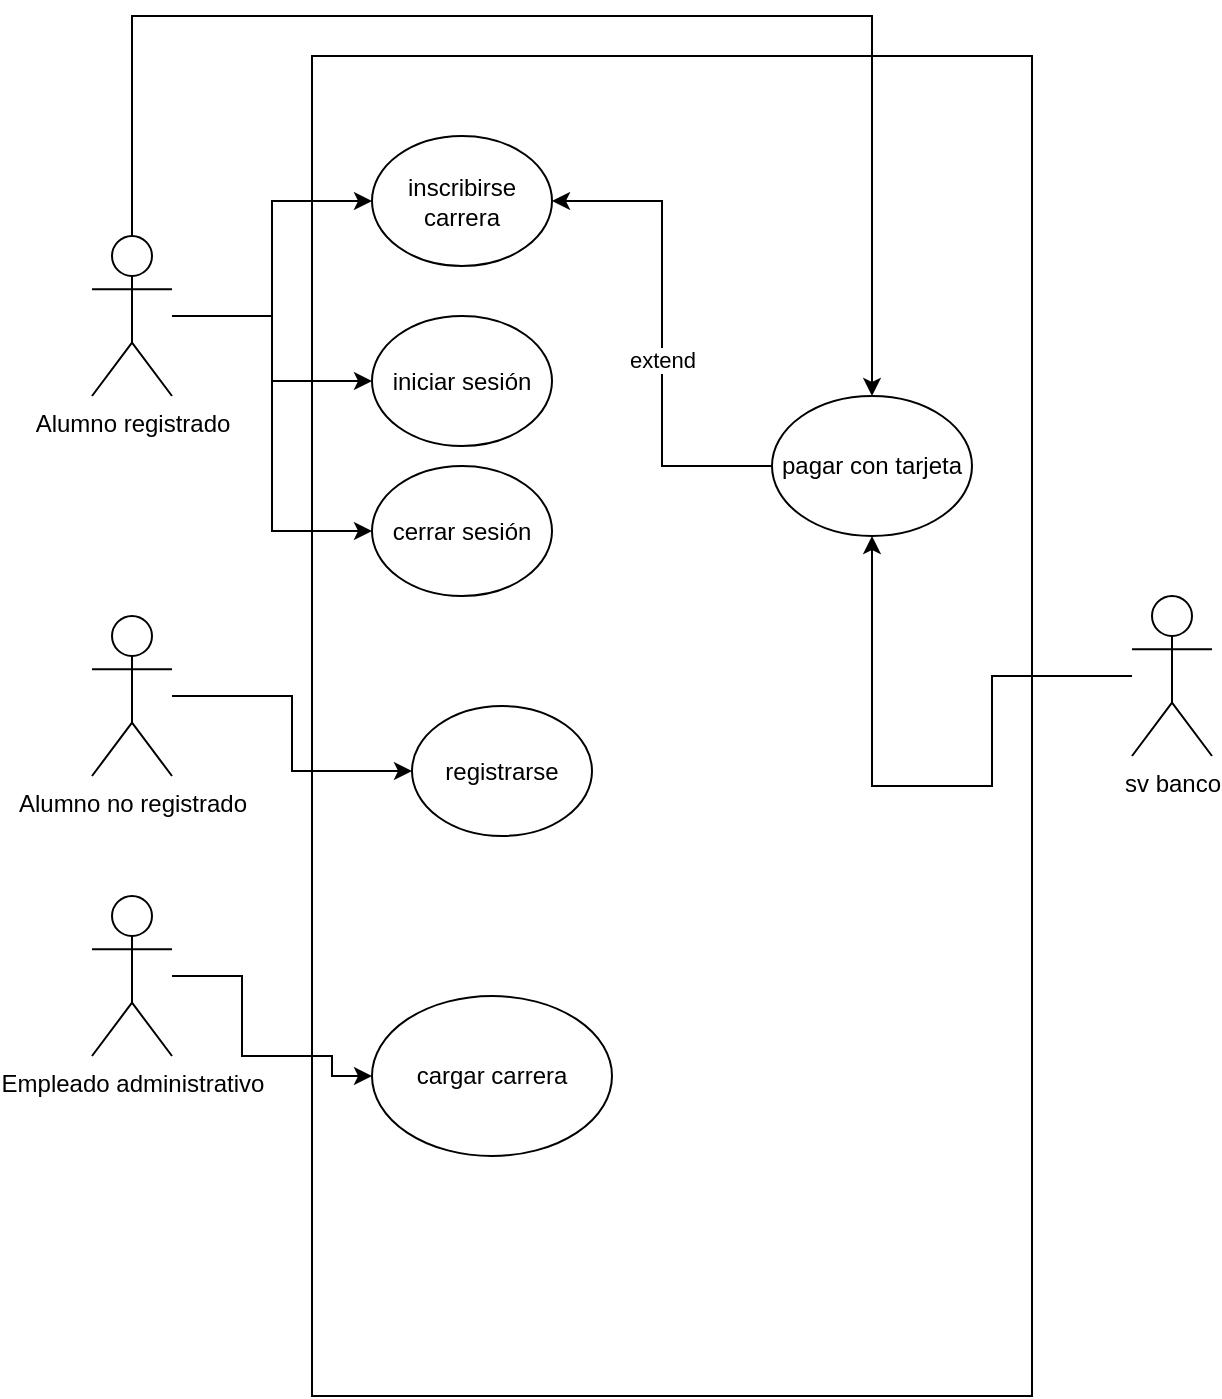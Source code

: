 <mxfile version="24.7.17">
  <diagram name="Página-1" id="-xpvDuItXeFM2G7hIBnh">
    <mxGraphModel dx="712" dy="743" grid="1" gridSize="10" guides="1" tooltips="1" connect="1" arrows="1" fold="1" page="1" pageScale="1" pageWidth="827" pageHeight="1169" math="0" shadow="0">
      <root>
        <mxCell id="0" />
        <mxCell id="1" parent="0" />
        <mxCell id="tnXAGNaZIEvIUxXJMMQ8-1" value="Alumno registrado" style="shape=umlActor;verticalLabelPosition=bottom;verticalAlign=top;html=1;outlineConnect=0;" vertex="1" parent="1">
          <mxGeometry x="80" y="140" width="40" height="80" as="geometry" />
        </mxCell>
        <mxCell id="tnXAGNaZIEvIUxXJMMQ8-2" value="Empleado administrativo" style="shape=umlActor;verticalLabelPosition=bottom;verticalAlign=top;html=1;outlineConnect=0;" vertex="1" parent="1">
          <mxGeometry x="80" y="470" width="40" height="80" as="geometry" />
        </mxCell>
        <mxCell id="tnXAGNaZIEvIUxXJMMQ8-6" value="" style="rounded=0;whiteSpace=wrap;html=1;" vertex="1" parent="1">
          <mxGeometry x="190" y="50" width="360" height="670" as="geometry" />
        </mxCell>
        <mxCell id="tnXAGNaZIEvIUxXJMMQ8-7" value="sv banco" style="shape=umlActor;verticalLabelPosition=bottom;verticalAlign=top;html=1;outlineConnect=0;" vertex="1" parent="1">
          <mxGeometry x="600" y="320" width="40" height="80" as="geometry" />
        </mxCell>
        <mxCell id="tnXAGNaZIEvIUxXJMMQ8-17" value="" style="edgeStyle=orthogonalEdgeStyle;rounded=0;orthogonalLoop=1;jettySize=auto;html=1;entryX=0;entryY=0.5;entryDx=0;entryDy=0;" edge="1" parent="1" source="tnXAGNaZIEvIUxXJMMQ8-8" target="tnXAGNaZIEvIUxXJMMQ8-12">
          <mxGeometry relative="1" as="geometry" />
        </mxCell>
        <mxCell id="tnXAGNaZIEvIUxXJMMQ8-8" value="Alumno no registrado" style="shape=umlActor;verticalLabelPosition=bottom;verticalAlign=top;html=1;outlineConnect=0;" vertex="1" parent="1">
          <mxGeometry x="80" y="330" width="40" height="80" as="geometry" />
        </mxCell>
        <mxCell id="tnXAGNaZIEvIUxXJMMQ8-11" value="cargar carrera" style="ellipse;whiteSpace=wrap;html=1;" vertex="1" parent="1">
          <mxGeometry x="220" y="520" width="120" height="80" as="geometry" />
        </mxCell>
        <mxCell id="tnXAGNaZIEvIUxXJMMQ8-10" value="" style="edgeStyle=orthogonalEdgeStyle;rounded=0;orthogonalLoop=1;jettySize=auto;html=1;entryX=0;entryY=0.5;entryDx=0;entryDy=0;" edge="1" parent="1" source="tnXAGNaZIEvIUxXJMMQ8-2" target="tnXAGNaZIEvIUxXJMMQ8-11">
          <mxGeometry relative="1" as="geometry">
            <Array as="points">
              <mxPoint x="155" y="510" />
              <mxPoint x="155" y="550" />
              <mxPoint x="200" y="550" />
              <mxPoint x="200" y="560" />
            </Array>
          </mxGeometry>
        </mxCell>
        <mxCell id="tnXAGNaZIEvIUxXJMMQ8-12" value="registrarse" style="ellipse;whiteSpace=wrap;html=1;" vertex="1" parent="1">
          <mxGeometry x="240" y="375" width="90" height="65" as="geometry" />
        </mxCell>
        <mxCell id="tnXAGNaZIEvIUxXJMMQ8-15" value="" style="edgeStyle=orthogonalEdgeStyle;rounded=0;orthogonalLoop=1;jettySize=auto;html=1;entryX=1;entryY=0.5;entryDx=0;entryDy=0;" edge="1" parent="1" source="tnXAGNaZIEvIUxXJMMQ8-13" target="tnXAGNaZIEvIUxXJMMQ8-21">
          <mxGeometry relative="1" as="geometry" />
        </mxCell>
        <mxCell id="tnXAGNaZIEvIUxXJMMQ8-16" value="extend" style="edgeLabel;html=1;align=center;verticalAlign=middle;resizable=0;points=[];" vertex="1" connectable="0" parent="tnXAGNaZIEvIUxXJMMQ8-15">
          <mxGeometry x="-0.097" y="-1" relative="1" as="geometry">
            <mxPoint x="-1" y="1" as="offset" />
          </mxGeometry>
        </mxCell>
        <mxCell id="tnXAGNaZIEvIUxXJMMQ8-13" value="pagar con tarjeta" style="ellipse;whiteSpace=wrap;html=1;" vertex="1" parent="1">
          <mxGeometry x="420" y="220" width="100" height="70" as="geometry" />
        </mxCell>
        <mxCell id="tnXAGNaZIEvIUxXJMMQ8-14" value="" style="edgeStyle=orthogonalEdgeStyle;rounded=0;orthogonalLoop=1;jettySize=auto;html=1;" edge="1" parent="1" source="tnXAGNaZIEvIUxXJMMQ8-7" target="tnXAGNaZIEvIUxXJMMQ8-13">
          <mxGeometry relative="1" as="geometry">
            <Array as="points">
              <mxPoint x="530" y="360" />
              <mxPoint x="530" y="415" />
            </Array>
          </mxGeometry>
        </mxCell>
        <mxCell id="tnXAGNaZIEvIUxXJMMQ8-18" value="iniciar sesión" style="ellipse;whiteSpace=wrap;html=1;" vertex="1" parent="1">
          <mxGeometry x="220" y="180" width="90" height="65" as="geometry" />
        </mxCell>
        <mxCell id="tnXAGNaZIEvIUxXJMMQ8-20" value="cerrar sesión" style="ellipse;whiteSpace=wrap;html=1;" vertex="1" parent="1">
          <mxGeometry x="220" y="255" width="90" height="65" as="geometry" />
        </mxCell>
        <mxCell id="tnXAGNaZIEvIUxXJMMQ8-21" value="inscribirse&lt;div&gt;carrera&lt;/div&gt;" style="ellipse;whiteSpace=wrap;html=1;" vertex="1" parent="1">
          <mxGeometry x="220" y="90" width="90" height="65" as="geometry" />
        </mxCell>
        <mxCell id="tnXAGNaZIEvIUxXJMMQ8-22" value="" style="edgeStyle=orthogonalEdgeStyle;rounded=0;orthogonalLoop=1;jettySize=auto;html=1;entryX=0.5;entryY=0;entryDx=0;entryDy=0;" edge="1" parent="1" source="tnXAGNaZIEvIUxXJMMQ8-1" target="tnXAGNaZIEvIUxXJMMQ8-13">
          <mxGeometry relative="1" as="geometry">
            <Array as="points">
              <mxPoint x="100" y="30" />
              <mxPoint x="470" y="30" />
            </Array>
          </mxGeometry>
        </mxCell>
        <mxCell id="tnXAGNaZIEvIUxXJMMQ8-23" value="" style="edgeStyle=orthogonalEdgeStyle;rounded=0;orthogonalLoop=1;jettySize=auto;html=1;" edge="1" parent="1" source="tnXAGNaZIEvIUxXJMMQ8-1" target="tnXAGNaZIEvIUxXJMMQ8-21">
          <mxGeometry relative="1" as="geometry" />
        </mxCell>
        <mxCell id="tnXAGNaZIEvIUxXJMMQ8-24" value="" style="edgeStyle=orthogonalEdgeStyle;rounded=0;orthogonalLoop=1;jettySize=auto;html=1;entryX=0;entryY=0.5;entryDx=0;entryDy=0;" edge="1" parent="1" source="tnXAGNaZIEvIUxXJMMQ8-1" target="tnXAGNaZIEvIUxXJMMQ8-18">
          <mxGeometry relative="1" as="geometry" />
        </mxCell>
        <mxCell id="tnXAGNaZIEvIUxXJMMQ8-25" value="" style="edgeStyle=orthogonalEdgeStyle;rounded=0;orthogonalLoop=1;jettySize=auto;html=1;entryX=0;entryY=0.5;entryDx=0;entryDy=0;" edge="1" parent="1" source="tnXAGNaZIEvIUxXJMMQ8-1" target="tnXAGNaZIEvIUxXJMMQ8-20">
          <mxGeometry relative="1" as="geometry" />
        </mxCell>
      </root>
    </mxGraphModel>
  </diagram>
</mxfile>
